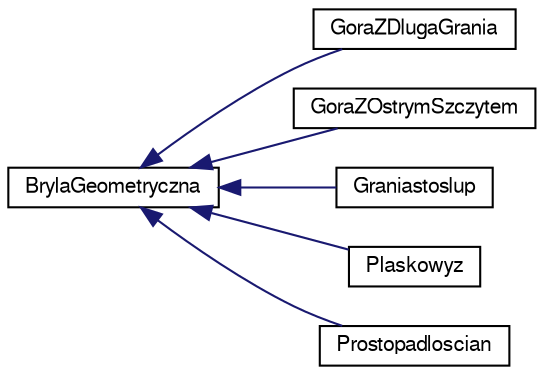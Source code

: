 digraph "Graficzna hierarchia klas"
{
 // LATEX_PDF_SIZE
  edge [fontname="FreeSans",fontsize="10",labelfontname="FreeSans",labelfontsize="10"];
  node [fontname="FreeSans",fontsize="10",shape=record];
  rankdir="LR";
  Node0 [label="BrylaGeometryczna",height=0.2,width=0.4,color="black", fillcolor="white", style="filled",URL="$a00102.html",tooltip="modeluje pojecie Bryly geometrycznej"];
  Node0 -> Node1 [dir="back",color="midnightblue",fontsize="10",style="solid",fontname="FreeSans"];
  Node1 [label="GoraZDlugaGrania",height=0.2,width=0.4,color="black", fillcolor="white", style="filled",URL="$a00110.html",tooltip="modeluje pojecie Gory z podluzna grania"];
  Node0 -> Node2 [dir="back",color="midnightblue",fontsize="10",style="solid",fontname="FreeSans"];
  Node2 [label="GoraZOstrymSzczytem",height=0.2,width=0.4,color="black", fillcolor="white", style="filled",URL="$a00114.html",tooltip="modeluje pojecie Gory z ostrym szczytem"];
  Node0 -> Node3 [dir="back",color="midnightblue",fontsize="10",style="solid",fontname="FreeSans"];
  Node3 [label="Graniastoslup",height=0.2,width=0.4,color="black", fillcolor="white", style="filled",URL="$a00118.html",tooltip="modeluje pojecie Graniastoslupa"];
  Node0 -> Node4 [dir="back",color="midnightblue",fontsize="10",style="solid",fontname="FreeSans"];
  Node4 [label="Plaskowyz",height=0.2,width=0.4,color="black", fillcolor="white", style="filled",URL="$a00126.html",tooltip="modeluje pojecie Plaskowyzu"];
  Node0 -> Node5 [dir="back",color="midnightblue",fontsize="10",style="solid",fontname="FreeSans"];
  Node5 [label="Prostopadloscian",height=0.2,width=0.4,color="black", fillcolor="white", style="filled",URL="$a00130.html",tooltip="modeluje pojecie Prostopadloscianu"];
}
